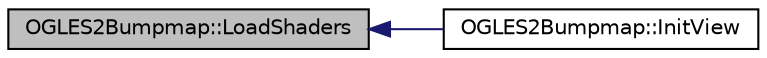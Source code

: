digraph "OGLES2Bumpmap::LoadShaders"
{
  edge [fontname="Helvetica",fontsize="10",labelfontname="Helvetica",labelfontsize="10"];
  node [fontname="Helvetica",fontsize="10",shape=record];
  rankdir="LR";
  Node1 [label="OGLES2Bumpmap::LoadShaders",height=0.2,width=0.4,color="black", fillcolor="grey75", style="filled", fontcolor="black"];
  Node1 -> Node2 [dir="back",color="midnightblue",fontsize="10",style="solid",fontname="Helvetica"];
  Node2 [label="OGLES2Bumpmap::InitView",height=0.2,width=0.4,color="black", fillcolor="white", style="filled",URL="$class_o_g_l_e_s2_bumpmap.html#ac191bbfc6523e6b49406df36cc96e6c1"];
}

